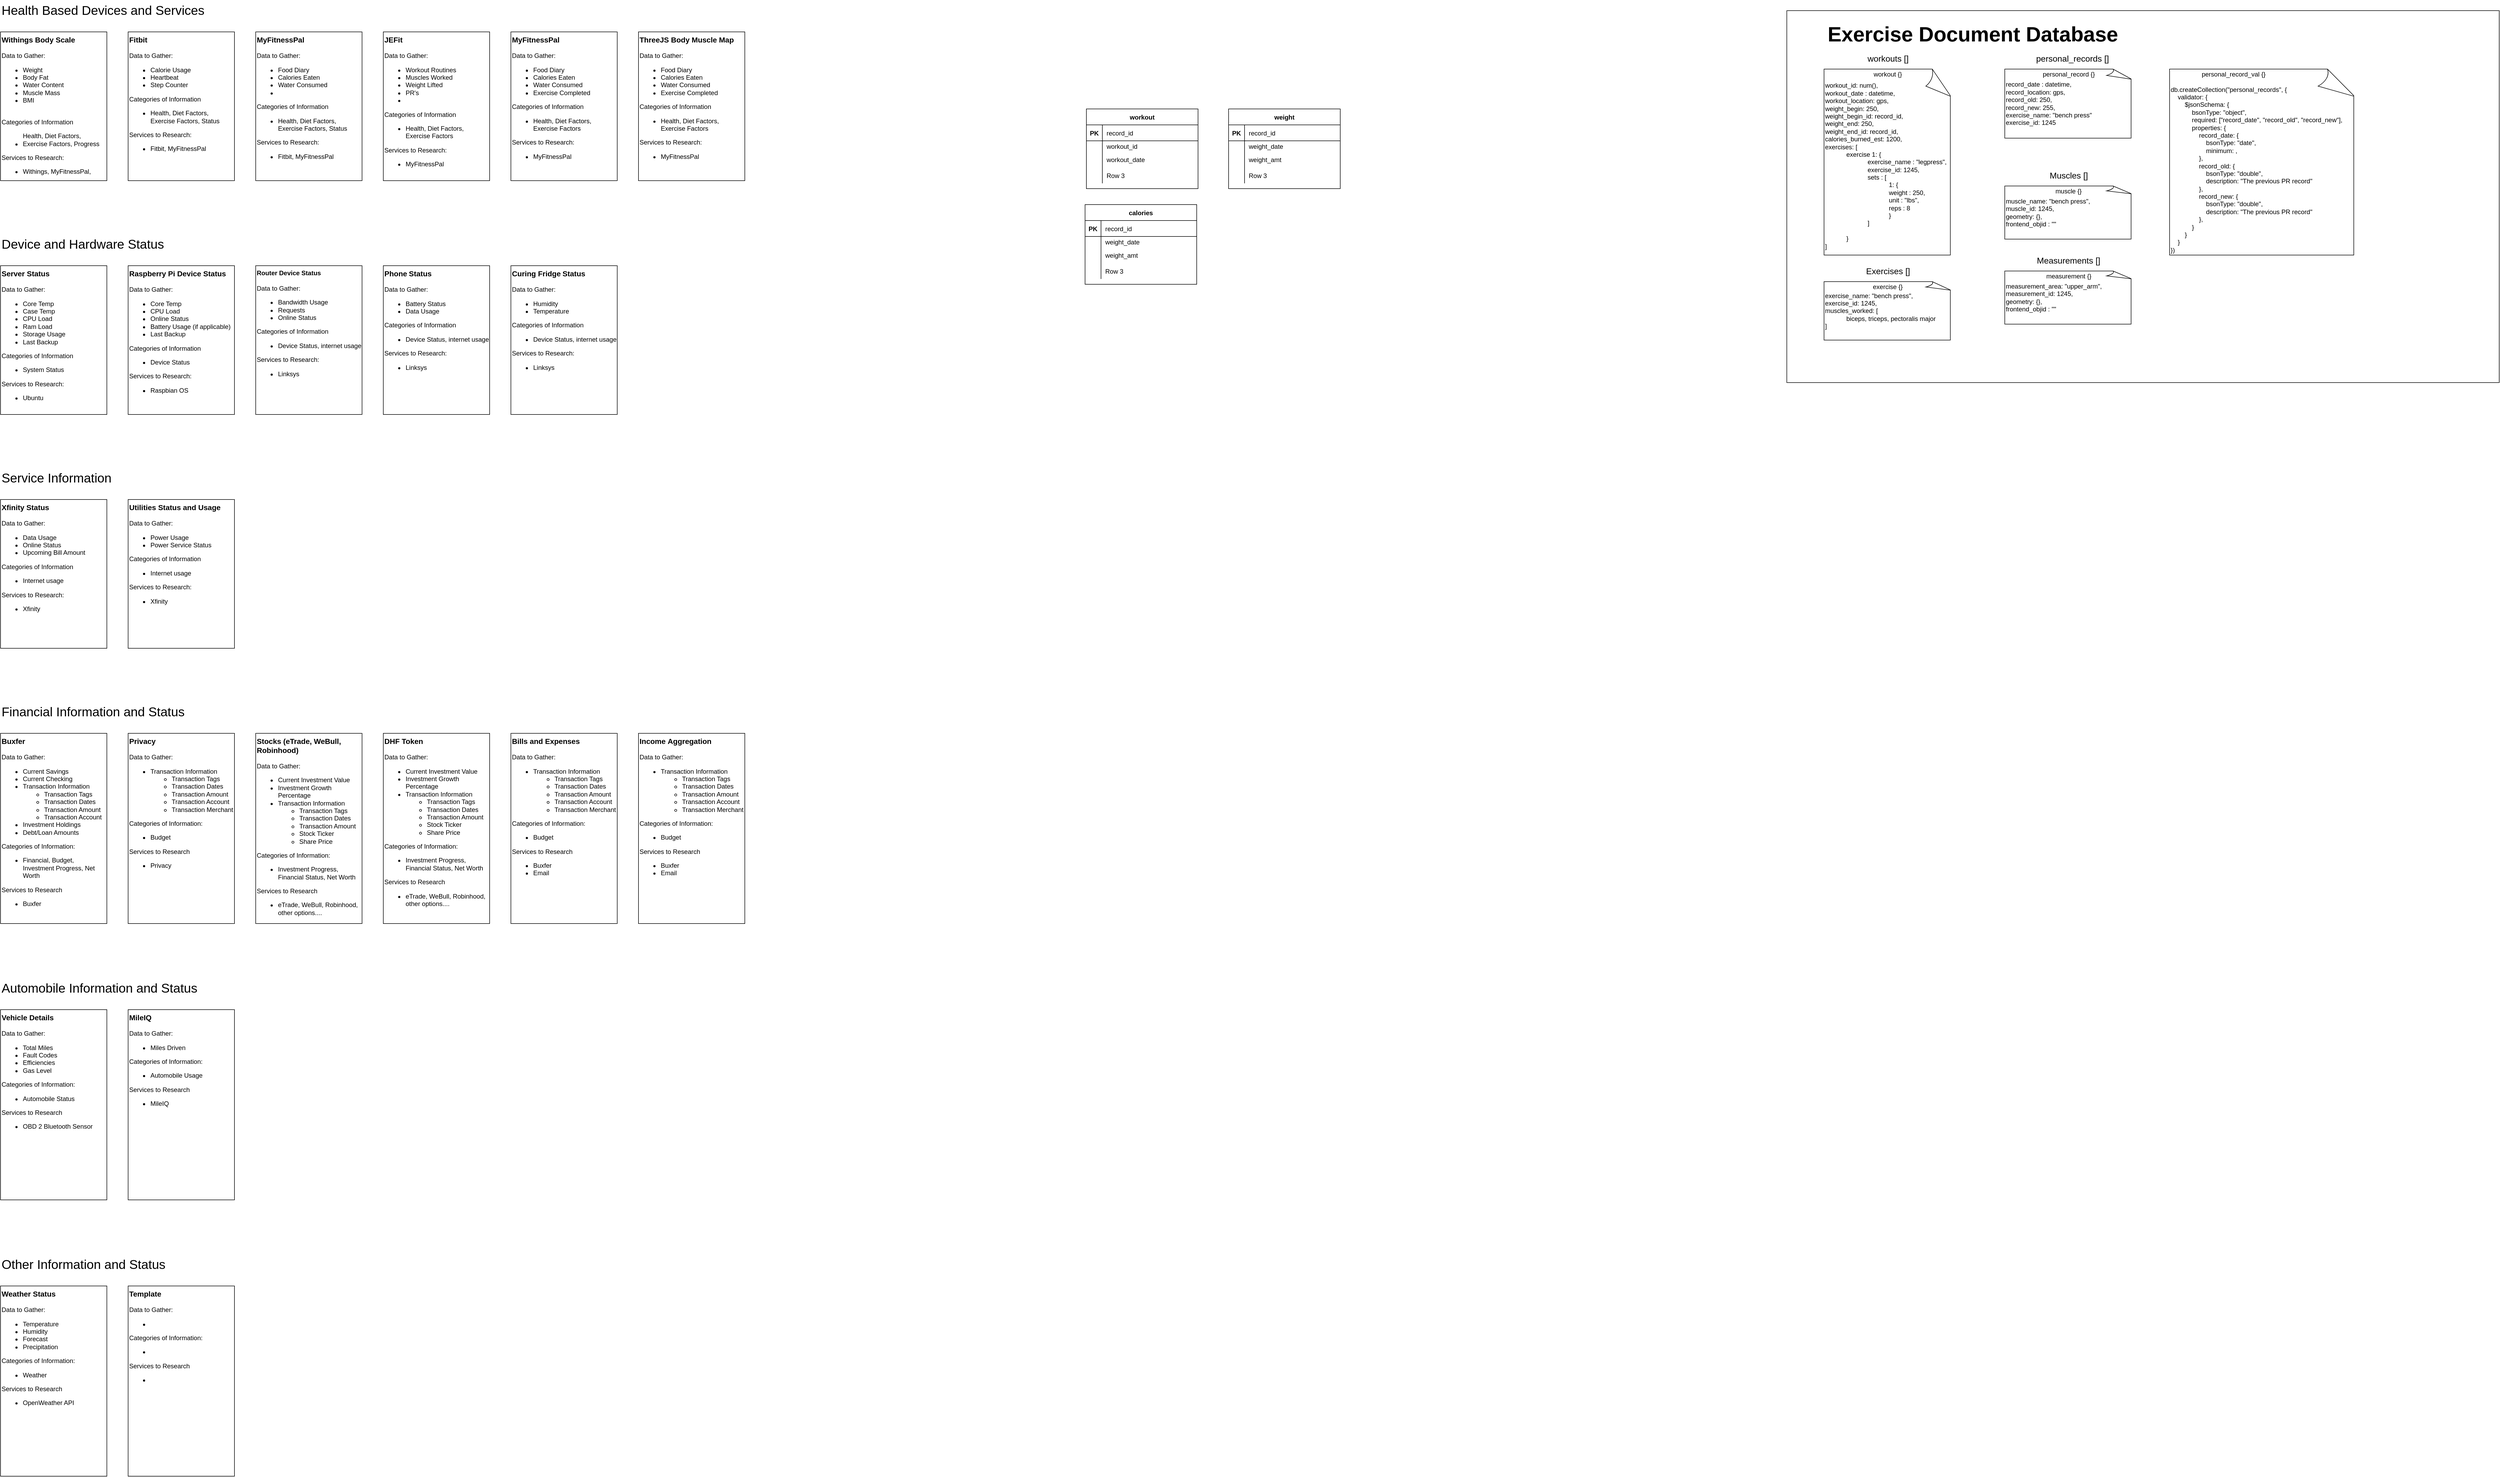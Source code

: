 <mxfile version="14.1.5" type="github">
  <diagram id="chUx75y0vAaIqrl9WMwS" name="Page-1">
    <mxGraphModel dx="5850" dy="3188" grid="1" gridSize="10" guides="1" tooltips="1" connect="1" arrows="1" fold="1" page="1" pageScale="1" pageWidth="850" pageHeight="1100" math="0" shadow="0">
      <root>
        <mxCell id="0" />
        <mxCell id="1" parent="0" />
        <mxCell id="q16Zf56dlGf5BPqRnLZV-31" value="" style="rounded=0;whiteSpace=wrap;html=1;" parent="1" vertex="1">
          <mxGeometry x="840" y="-1080" width="1340" height="700" as="geometry" />
        </mxCell>
        <mxCell id="pdMdaDZCg8390fbRViB--1" value="&lt;font&gt;&lt;b&gt;&lt;font style=&quot;font-size: 14px&quot;&gt;Withings Body Scale&lt;/font&gt;&lt;/b&gt;&lt;br&gt;&lt;br&gt;Data to Gather:&lt;br&gt;&lt;ul style=&quot;font-size: 12px&quot;&gt;&lt;li&gt;&lt;font style=&quot;font-size: 12px&quot;&gt;Weight&lt;/font&gt;&lt;/li&gt;&lt;li&gt;Body Fat&lt;/li&gt;&lt;li&gt;Water Content&lt;/li&gt;&lt;li&gt;Muscle Mass&lt;/li&gt;&lt;li&gt;BMI&lt;/li&gt;&lt;/ul&gt;&lt;div style=&quot;font-size: 12px&quot;&gt;&lt;br&gt;&lt;/div&gt;Categories&lt;span style=&quot;font-size: 12px&quot;&gt;&amp;nbsp;of Information&lt;/span&gt;&lt;br&gt;&lt;div style=&quot;font-size: 12px&quot;&gt;&lt;ul&gt;&lt;li&gt;&lt;font style=&quot;font-size: 12px&quot;&gt;&lt;div&gt;Health, Diet Factors, Exercise Factors, Progress&lt;/div&gt;&lt;/font&gt;&lt;/li&gt;&lt;/ul&gt;&lt;div&gt;Services to Research:&lt;/div&gt;&lt;/div&gt;&lt;div style=&quot;font-size: 12px&quot;&gt;&lt;ul&gt;&lt;li&gt;&lt;font style=&quot;font-size: 12px&quot;&gt;&lt;div&gt;Withings, MyFitnessPal,&amp;nbsp;&lt;/div&gt;&lt;/font&gt;&lt;/li&gt;&lt;/ul&gt;&lt;/div&gt;&lt;/font&gt;" style="rounded=0;whiteSpace=wrap;html=1;align=left;verticalAlign=top;" parent="1" vertex="1">
          <mxGeometry x="-2520" y="-1040" width="200" height="280" as="geometry" />
        </mxCell>
        <mxCell id="pdMdaDZCg8390fbRViB--2" value="&lt;b&gt;&lt;font style=&quot;font-size: 14px&quot;&gt;Buxfer&lt;/font&gt;&lt;br&gt;&lt;/b&gt;&lt;br&gt;Data to Gather:&lt;br&gt;&lt;ul&gt;&lt;li&gt;Current Savings&lt;/li&gt;&lt;li&gt;Current Checking&lt;/li&gt;&lt;li&gt;Transaction Information&lt;/li&gt;&lt;ul&gt;&lt;li&gt;Transaction Tags&lt;/li&gt;&lt;li&gt;Transaction Dates&lt;/li&gt;&lt;li&gt;Transaction Amount&lt;/li&gt;&lt;li&gt;Transaction Account&lt;/li&gt;&lt;/ul&gt;&lt;li&gt;Investment Holdings&lt;/li&gt;&lt;li&gt;Debt/Loan Amounts&lt;/li&gt;&lt;/ul&gt;&lt;div&gt;Categories of Information:&lt;/div&gt;&lt;div&gt;&lt;ul&gt;&lt;li&gt;Financial, Budget, Investment Progress, Net Worth&lt;/li&gt;&lt;/ul&gt;&lt;div&gt;Services to Research&lt;/div&gt;&lt;/div&gt;&lt;div&gt;&lt;ul&gt;&lt;li&gt;Buxfer&lt;/li&gt;&lt;/ul&gt;&lt;/div&gt;" style="rounded=0;whiteSpace=wrap;html=1;align=left;verticalAlign=top;" parent="1" vertex="1">
          <mxGeometry x="-2520" y="280" width="200" height="358" as="geometry" />
        </mxCell>
        <mxCell id="pdMdaDZCg8390fbRViB--3" value="&lt;b&gt;&lt;font style=&quot;font-size: 14px&quot;&gt;Fitbit&lt;/font&gt;&lt;/b&gt;&lt;br&gt;&lt;br&gt;Data to Gather:&lt;br&gt;&lt;ul&gt;&lt;li&gt;Calorie Usage&lt;/li&gt;&lt;li&gt;Heartbeat&lt;/li&gt;&lt;li&gt;Step Counter&lt;/li&gt;&lt;/ul&gt;&lt;div&gt;Categories of Information&lt;/div&gt;&lt;div&gt;&lt;ul&gt;&lt;li&gt;Health, Diet Factors, Exercise Factors, Status&lt;/li&gt;&lt;/ul&gt;&lt;div&gt;Services to Research:&lt;/div&gt;&lt;/div&gt;&lt;div&gt;&lt;ul&gt;&lt;li&gt;Fitbit, MyFitnessPal&lt;/li&gt;&lt;/ul&gt;&lt;/div&gt;" style="rounded=0;whiteSpace=wrap;html=1;align=left;verticalAlign=top;" parent="1" vertex="1">
          <mxGeometry x="-2280" y="-1040" width="200" height="280" as="geometry" />
        </mxCell>
        <mxCell id="q16Zf56dlGf5BPqRnLZV-1" value="&lt;b&gt;&lt;font style=&quot;font-size: 14px&quot;&gt;Privacy&lt;/font&gt;&lt;br&gt;&lt;/b&gt;&lt;br&gt;Data to Gather:&lt;br&gt;&lt;ul&gt;&lt;li&gt;Transaction Information&lt;/li&gt;&lt;ul&gt;&lt;li&gt;Transaction Tags&lt;/li&gt;&lt;li&gt;Transaction Dates&lt;/li&gt;&lt;li&gt;Transaction Amount&lt;/li&gt;&lt;li&gt;Transaction Account&lt;/li&gt;&lt;li&gt;Transaction Merchant&lt;/li&gt;&lt;/ul&gt;&lt;/ul&gt;&lt;div&gt;Categories of Information:&lt;/div&gt;&lt;div&gt;&lt;ul&gt;&lt;li&gt;Budget&lt;/li&gt;&lt;/ul&gt;&lt;div&gt;Services to Research&lt;/div&gt;&lt;/div&gt;&lt;div&gt;&lt;ul&gt;&lt;li&gt;Privacy&lt;/li&gt;&lt;/ul&gt;&lt;/div&gt;" style="rounded=0;whiteSpace=wrap;html=1;align=left;verticalAlign=top;" parent="1" vertex="1">
          <mxGeometry x="-2280" y="280" width="200" height="358" as="geometry" />
        </mxCell>
        <mxCell id="q16Zf56dlGf5BPqRnLZV-2" value="&lt;b&gt;&lt;font style=&quot;font-size: 14px&quot;&gt;Stocks (eTrade, WeBull, Robinhood)&lt;/font&gt;&lt;br&gt;&lt;/b&gt;&lt;br&gt;Data to Gather:&lt;br&gt;&lt;ul&gt;&lt;li&gt;Current Investment Value&lt;/li&gt;&lt;li&gt;Investment Growth Percentage&lt;/li&gt;&lt;li&gt;Transaction Information&lt;/li&gt;&lt;ul&gt;&lt;li&gt;Transaction Tags&lt;/li&gt;&lt;li&gt;Transaction Dates&lt;/li&gt;&lt;li&gt;Transaction Amount&lt;/li&gt;&lt;li&gt;Stock Ticker&lt;/li&gt;&lt;li&gt;Share Price&lt;/li&gt;&lt;/ul&gt;&lt;/ul&gt;&lt;div&gt;Categories of Information:&lt;/div&gt;&lt;div&gt;&lt;ul&gt;&lt;li&gt;Investment Progress, Financial Status, Net Worth&lt;/li&gt;&lt;/ul&gt;&lt;div&gt;Services to Research&lt;/div&gt;&lt;/div&gt;&lt;div&gt;&lt;ul&gt;&lt;li&gt;eTrade, WeBull, Robinhood, other options....&lt;/li&gt;&lt;/ul&gt;&lt;/div&gt;" style="rounded=0;whiteSpace=wrap;html=1;align=left;verticalAlign=top;" parent="1" vertex="1">
          <mxGeometry x="-2040" y="280" width="200" height="358" as="geometry" />
        </mxCell>
        <mxCell id="q16Zf56dlGf5BPqRnLZV-14" value="workout" style="shape=table;startSize=30;container=1;collapsible=1;childLayout=tableLayout;fixedRows=1;rowLines=0;fontStyle=1;align=center;resizeLast=1;" parent="1" vertex="1">
          <mxGeometry x="-477.5" y="-895" width="210" height="150" as="geometry" />
        </mxCell>
        <mxCell id="q16Zf56dlGf5BPqRnLZV-15" value="" style="shape=partialRectangle;collapsible=0;dropTarget=0;pointerEvents=0;fillColor=none;top=0;left=0;bottom=1;right=0;points=[[0,0.5],[1,0.5]];portConstraint=eastwest;" parent="q16Zf56dlGf5BPqRnLZV-14" vertex="1">
          <mxGeometry y="30" width="210" height="30" as="geometry" />
        </mxCell>
        <mxCell id="q16Zf56dlGf5BPqRnLZV-16" value="PK" style="shape=partialRectangle;connectable=0;fillColor=none;top=0;left=0;bottom=0;right=0;fontStyle=1;overflow=hidden;" parent="q16Zf56dlGf5BPqRnLZV-15" vertex="1">
          <mxGeometry width="30" height="30" as="geometry" />
        </mxCell>
        <mxCell id="q16Zf56dlGf5BPqRnLZV-17" value="record_id" style="shape=partialRectangle;connectable=0;fillColor=none;top=0;left=0;bottom=0;right=0;align=left;spacingLeft=6;fontStyle=0;overflow=hidden;" parent="q16Zf56dlGf5BPqRnLZV-15" vertex="1">
          <mxGeometry x="30" width="180" height="30" as="geometry" />
        </mxCell>
        <mxCell id="q16Zf56dlGf5BPqRnLZV-18" value="" style="shape=partialRectangle;collapsible=0;dropTarget=0;pointerEvents=0;fillColor=none;top=0;left=0;bottom=0;right=0;points=[[0,0.5],[1,0.5]];portConstraint=eastwest;" parent="q16Zf56dlGf5BPqRnLZV-14" vertex="1">
          <mxGeometry y="60" width="210" height="20" as="geometry" />
        </mxCell>
        <mxCell id="q16Zf56dlGf5BPqRnLZV-19" value="" style="shape=partialRectangle;connectable=0;fillColor=none;top=0;left=0;bottom=0;right=0;editable=1;overflow=hidden;" parent="q16Zf56dlGf5BPqRnLZV-18" vertex="1">
          <mxGeometry width="30" height="20" as="geometry" />
        </mxCell>
        <mxCell id="q16Zf56dlGf5BPqRnLZV-20" value="workout_id" style="shape=partialRectangle;connectable=0;fillColor=none;top=0;left=0;bottom=0;right=0;align=left;spacingLeft=6;overflow=hidden;" parent="q16Zf56dlGf5BPqRnLZV-18" vertex="1">
          <mxGeometry x="30" width="180" height="20" as="geometry" />
        </mxCell>
        <mxCell id="q16Zf56dlGf5BPqRnLZV-21" value="" style="shape=partialRectangle;collapsible=0;dropTarget=0;pointerEvents=0;fillColor=none;top=0;left=0;bottom=0;right=0;points=[[0,0.5],[1,0.5]];portConstraint=eastwest;" parent="q16Zf56dlGf5BPqRnLZV-14" vertex="1">
          <mxGeometry y="80" width="210" height="30" as="geometry" />
        </mxCell>
        <mxCell id="q16Zf56dlGf5BPqRnLZV-22" value="" style="shape=partialRectangle;connectable=0;fillColor=none;top=0;left=0;bottom=0;right=0;editable=1;overflow=hidden;" parent="q16Zf56dlGf5BPqRnLZV-21" vertex="1">
          <mxGeometry width="30" height="30" as="geometry" />
        </mxCell>
        <mxCell id="q16Zf56dlGf5BPqRnLZV-23" value="workout_date" style="shape=partialRectangle;connectable=0;fillColor=none;top=0;left=0;bottom=0;right=0;align=left;spacingLeft=6;overflow=hidden;" parent="q16Zf56dlGf5BPqRnLZV-21" vertex="1">
          <mxGeometry x="30" width="180" height="30" as="geometry" />
        </mxCell>
        <mxCell id="q16Zf56dlGf5BPqRnLZV-24" value="" style="shape=partialRectangle;collapsible=0;dropTarget=0;pointerEvents=0;fillColor=none;top=0;left=0;bottom=0;right=0;points=[[0,0.5],[1,0.5]];portConstraint=eastwest;" parent="q16Zf56dlGf5BPqRnLZV-14" vertex="1">
          <mxGeometry y="110" width="210" height="30" as="geometry" />
        </mxCell>
        <mxCell id="q16Zf56dlGf5BPqRnLZV-25" value="" style="shape=partialRectangle;connectable=0;fillColor=none;top=0;left=0;bottom=0;right=0;editable=1;overflow=hidden;" parent="q16Zf56dlGf5BPqRnLZV-24" vertex="1">
          <mxGeometry width="30" height="30" as="geometry" />
        </mxCell>
        <mxCell id="q16Zf56dlGf5BPqRnLZV-26" value="Row 3" style="shape=partialRectangle;connectable=0;fillColor=none;top=0;left=0;bottom=0;right=0;align=left;spacingLeft=6;overflow=hidden;" parent="q16Zf56dlGf5BPqRnLZV-24" vertex="1">
          <mxGeometry x="30" width="180" height="30" as="geometry" />
        </mxCell>
        <mxCell id="SeCbNaXoQ8edI2SBsPrC-1" value="weight" style="shape=table;startSize=30;container=1;collapsible=1;childLayout=tableLayout;fixedRows=1;rowLines=0;fontStyle=1;align=center;resizeLast=1;" parent="1" vertex="1">
          <mxGeometry x="-210" y="-895" width="210" height="150" as="geometry" />
        </mxCell>
        <mxCell id="SeCbNaXoQ8edI2SBsPrC-2" value="" style="shape=partialRectangle;collapsible=0;dropTarget=0;pointerEvents=0;fillColor=none;top=0;left=0;bottom=1;right=0;points=[[0,0.5],[1,0.5]];portConstraint=eastwest;" parent="SeCbNaXoQ8edI2SBsPrC-1" vertex="1">
          <mxGeometry y="30" width="210" height="30" as="geometry" />
        </mxCell>
        <mxCell id="SeCbNaXoQ8edI2SBsPrC-3" value="PK" style="shape=partialRectangle;connectable=0;fillColor=none;top=0;left=0;bottom=0;right=0;fontStyle=1;overflow=hidden;" parent="SeCbNaXoQ8edI2SBsPrC-2" vertex="1">
          <mxGeometry width="30" height="30" as="geometry" />
        </mxCell>
        <mxCell id="SeCbNaXoQ8edI2SBsPrC-4" value="record_id" style="shape=partialRectangle;connectable=0;fillColor=none;top=0;left=0;bottom=0;right=0;align=left;spacingLeft=6;fontStyle=0;overflow=hidden;" parent="SeCbNaXoQ8edI2SBsPrC-2" vertex="1">
          <mxGeometry x="30" width="180" height="30" as="geometry" />
        </mxCell>
        <mxCell id="SeCbNaXoQ8edI2SBsPrC-5" value="" style="shape=partialRectangle;collapsible=0;dropTarget=0;pointerEvents=0;fillColor=none;top=0;left=0;bottom=0;right=0;points=[[0,0.5],[1,0.5]];portConstraint=eastwest;" parent="SeCbNaXoQ8edI2SBsPrC-1" vertex="1">
          <mxGeometry y="60" width="210" height="20" as="geometry" />
        </mxCell>
        <mxCell id="SeCbNaXoQ8edI2SBsPrC-6" value="" style="shape=partialRectangle;connectable=0;fillColor=none;top=0;left=0;bottom=0;right=0;editable=1;overflow=hidden;" parent="SeCbNaXoQ8edI2SBsPrC-5" vertex="1">
          <mxGeometry width="30" height="20" as="geometry" />
        </mxCell>
        <mxCell id="SeCbNaXoQ8edI2SBsPrC-7" value="weight_date" style="shape=partialRectangle;connectable=0;fillColor=none;top=0;left=0;bottom=0;right=0;align=left;spacingLeft=6;overflow=hidden;" parent="SeCbNaXoQ8edI2SBsPrC-5" vertex="1">
          <mxGeometry x="30" width="180" height="20" as="geometry" />
        </mxCell>
        <mxCell id="SeCbNaXoQ8edI2SBsPrC-8" value="" style="shape=partialRectangle;collapsible=0;dropTarget=0;pointerEvents=0;fillColor=none;top=0;left=0;bottom=0;right=0;points=[[0,0.5],[1,0.5]];portConstraint=eastwest;" parent="SeCbNaXoQ8edI2SBsPrC-1" vertex="1">
          <mxGeometry y="80" width="210" height="30" as="geometry" />
        </mxCell>
        <mxCell id="SeCbNaXoQ8edI2SBsPrC-9" value="" style="shape=partialRectangle;connectable=0;fillColor=none;top=0;left=0;bottom=0;right=0;editable=1;overflow=hidden;" parent="SeCbNaXoQ8edI2SBsPrC-8" vertex="1">
          <mxGeometry width="30" height="30" as="geometry" />
        </mxCell>
        <mxCell id="SeCbNaXoQ8edI2SBsPrC-10" value="weight_amt" style="shape=partialRectangle;connectable=0;fillColor=none;top=0;left=0;bottom=0;right=0;align=left;spacingLeft=6;overflow=hidden;" parent="SeCbNaXoQ8edI2SBsPrC-8" vertex="1">
          <mxGeometry x="30" width="180" height="30" as="geometry" />
        </mxCell>
        <mxCell id="SeCbNaXoQ8edI2SBsPrC-11" value="" style="shape=partialRectangle;collapsible=0;dropTarget=0;pointerEvents=0;fillColor=none;top=0;left=0;bottom=0;right=0;points=[[0,0.5],[1,0.5]];portConstraint=eastwest;" parent="SeCbNaXoQ8edI2SBsPrC-1" vertex="1">
          <mxGeometry y="110" width="210" height="30" as="geometry" />
        </mxCell>
        <mxCell id="SeCbNaXoQ8edI2SBsPrC-12" value="" style="shape=partialRectangle;connectable=0;fillColor=none;top=0;left=0;bottom=0;right=0;editable=1;overflow=hidden;" parent="SeCbNaXoQ8edI2SBsPrC-11" vertex="1">
          <mxGeometry width="30" height="30" as="geometry" />
        </mxCell>
        <mxCell id="SeCbNaXoQ8edI2SBsPrC-13" value="Row 3" style="shape=partialRectangle;connectable=0;fillColor=none;top=0;left=0;bottom=0;right=0;align=left;spacingLeft=6;overflow=hidden;" parent="SeCbNaXoQ8edI2SBsPrC-11" vertex="1">
          <mxGeometry x="30" width="180" height="30" as="geometry" />
        </mxCell>
        <mxCell id="q16Zf56dlGf5BPqRnLZV-3" value="&lt;b&gt;&lt;font style=&quot;font-size: 14px&quot;&gt;MileIQ&lt;/font&gt;&lt;br&gt;&lt;/b&gt;&lt;br&gt;Data to Gather:&lt;br&gt;&lt;ul&gt;&lt;li&gt;Miles Driven&lt;/li&gt;&lt;/ul&gt;&lt;div&gt;Categories of Information:&lt;/div&gt;&lt;div&gt;&lt;ul&gt;&lt;li&gt;Automobile Usage&lt;/li&gt;&lt;/ul&gt;&lt;div&gt;Services to Research&lt;/div&gt;&lt;/div&gt;&lt;div&gt;&lt;ul&gt;&lt;li&gt;MileIQ&lt;/li&gt;&lt;/ul&gt;&lt;/div&gt;" style="rounded=0;whiteSpace=wrap;html=1;align=left;verticalAlign=top;" parent="1" vertex="1">
          <mxGeometry x="-2280" y="800" width="200" height="358" as="geometry" />
        </mxCell>
        <mxCell id="SeCbNaXoQ8edI2SBsPrC-14" value="calories" style="shape=table;startSize=30;container=1;collapsible=1;childLayout=tableLayout;fixedRows=1;rowLines=0;fontStyle=1;align=center;resizeLast=1;" parent="1" vertex="1">
          <mxGeometry x="-480" y="-715" width="210" height="150" as="geometry" />
        </mxCell>
        <mxCell id="SeCbNaXoQ8edI2SBsPrC-15" value="" style="shape=partialRectangle;collapsible=0;dropTarget=0;pointerEvents=0;fillColor=none;top=0;left=0;bottom=1;right=0;points=[[0,0.5],[1,0.5]];portConstraint=eastwest;" parent="SeCbNaXoQ8edI2SBsPrC-14" vertex="1">
          <mxGeometry y="30" width="210" height="30" as="geometry" />
        </mxCell>
        <mxCell id="SeCbNaXoQ8edI2SBsPrC-16" value="PK" style="shape=partialRectangle;connectable=0;fillColor=none;top=0;left=0;bottom=0;right=0;fontStyle=1;overflow=hidden;" parent="SeCbNaXoQ8edI2SBsPrC-15" vertex="1">
          <mxGeometry width="30" height="30" as="geometry" />
        </mxCell>
        <mxCell id="SeCbNaXoQ8edI2SBsPrC-17" value="record_id" style="shape=partialRectangle;connectable=0;fillColor=none;top=0;left=0;bottom=0;right=0;align=left;spacingLeft=6;fontStyle=0;overflow=hidden;" parent="SeCbNaXoQ8edI2SBsPrC-15" vertex="1">
          <mxGeometry x="30" width="180" height="30" as="geometry" />
        </mxCell>
        <mxCell id="SeCbNaXoQ8edI2SBsPrC-18" value="" style="shape=partialRectangle;collapsible=0;dropTarget=0;pointerEvents=0;fillColor=none;top=0;left=0;bottom=0;right=0;points=[[0,0.5],[1,0.5]];portConstraint=eastwest;" parent="SeCbNaXoQ8edI2SBsPrC-14" vertex="1">
          <mxGeometry y="60" width="210" height="20" as="geometry" />
        </mxCell>
        <mxCell id="SeCbNaXoQ8edI2SBsPrC-19" value="" style="shape=partialRectangle;connectable=0;fillColor=none;top=0;left=0;bottom=0;right=0;editable=1;overflow=hidden;" parent="SeCbNaXoQ8edI2SBsPrC-18" vertex="1">
          <mxGeometry width="30" height="20" as="geometry" />
        </mxCell>
        <mxCell id="SeCbNaXoQ8edI2SBsPrC-20" value="weight_date" style="shape=partialRectangle;connectable=0;fillColor=none;top=0;left=0;bottom=0;right=0;align=left;spacingLeft=6;overflow=hidden;" parent="SeCbNaXoQ8edI2SBsPrC-18" vertex="1">
          <mxGeometry x="30" width="180" height="20" as="geometry" />
        </mxCell>
        <mxCell id="SeCbNaXoQ8edI2SBsPrC-21" value="" style="shape=partialRectangle;collapsible=0;dropTarget=0;pointerEvents=0;fillColor=none;top=0;left=0;bottom=0;right=0;points=[[0,0.5],[1,0.5]];portConstraint=eastwest;" parent="SeCbNaXoQ8edI2SBsPrC-14" vertex="1">
          <mxGeometry y="80" width="210" height="30" as="geometry" />
        </mxCell>
        <mxCell id="SeCbNaXoQ8edI2SBsPrC-22" value="" style="shape=partialRectangle;connectable=0;fillColor=none;top=0;left=0;bottom=0;right=0;editable=1;overflow=hidden;" parent="SeCbNaXoQ8edI2SBsPrC-21" vertex="1">
          <mxGeometry width="30" height="30" as="geometry" />
        </mxCell>
        <mxCell id="SeCbNaXoQ8edI2SBsPrC-23" value="weight_amt" style="shape=partialRectangle;connectable=0;fillColor=none;top=0;left=0;bottom=0;right=0;align=left;spacingLeft=6;overflow=hidden;" parent="SeCbNaXoQ8edI2SBsPrC-21" vertex="1">
          <mxGeometry x="30" width="180" height="30" as="geometry" />
        </mxCell>
        <mxCell id="SeCbNaXoQ8edI2SBsPrC-24" value="" style="shape=partialRectangle;collapsible=0;dropTarget=0;pointerEvents=0;fillColor=none;top=0;left=0;bottom=0;right=0;points=[[0,0.5],[1,0.5]];portConstraint=eastwest;" parent="SeCbNaXoQ8edI2SBsPrC-14" vertex="1">
          <mxGeometry y="110" width="210" height="30" as="geometry" />
        </mxCell>
        <mxCell id="SeCbNaXoQ8edI2SBsPrC-25" value="" style="shape=partialRectangle;connectable=0;fillColor=none;top=0;left=0;bottom=0;right=0;editable=1;overflow=hidden;" parent="SeCbNaXoQ8edI2SBsPrC-24" vertex="1">
          <mxGeometry width="30" height="30" as="geometry" />
        </mxCell>
        <mxCell id="SeCbNaXoQ8edI2SBsPrC-26" value="Row 3" style="shape=partialRectangle;connectable=0;fillColor=none;top=0;left=0;bottom=0;right=0;align=left;spacingLeft=6;overflow=hidden;" parent="SeCbNaXoQ8edI2SBsPrC-24" vertex="1">
          <mxGeometry x="30" width="180" height="30" as="geometry" />
        </mxCell>
        <mxCell id="q16Zf56dlGf5BPqRnLZV-4" value="&lt;b&gt;&lt;font style=&quot;font-size: 14px&quot;&gt;Vehicle Details&lt;/font&gt;&lt;br&gt;&lt;/b&gt;&lt;br&gt;Data to Gather:&lt;br&gt;&lt;ul&gt;&lt;li&gt;Total Miles&lt;/li&gt;&lt;li&gt;Fault Codes&lt;/li&gt;&lt;li&gt;Efficiencies&lt;/li&gt;&lt;li&gt;Gas Level&lt;/li&gt;&lt;/ul&gt;&lt;div&gt;Categories of Information:&lt;/div&gt;&lt;div&gt;&lt;ul&gt;&lt;li&gt;Automobile Status&lt;/li&gt;&lt;/ul&gt;&lt;div&gt;Services to Research&lt;/div&gt;&lt;/div&gt;&lt;div&gt;&lt;ul&gt;&lt;li&gt;OBD 2 Bluetooth Sensor&lt;/li&gt;&lt;/ul&gt;&lt;/div&gt;" style="rounded=0;whiteSpace=wrap;html=1;align=left;verticalAlign=top;" parent="1" vertex="1">
          <mxGeometry x="-2520" y="800" width="200" height="358" as="geometry" />
        </mxCell>
        <mxCell id="q16Zf56dlGf5BPqRnLZV-5" value="&lt;font&gt;&lt;b&gt;&lt;font style=&quot;font-size: 14px&quot;&gt;Server Status&lt;/font&gt;&lt;/b&gt;&lt;br&gt;&lt;br&gt;Data to Gather:&lt;br&gt;&lt;ul style=&quot;font-size: 12px&quot;&gt;&lt;li&gt;Core Temp&lt;/li&gt;&lt;li&gt;Case Temp&lt;/li&gt;&lt;li&gt;CPU Load&lt;/li&gt;&lt;li&gt;Ram Load&lt;/li&gt;&lt;li&gt;Storage Usage&lt;/li&gt;&lt;li&gt;Last Backup&lt;/li&gt;&lt;/ul&gt;Categories&lt;span style=&quot;font-size: 12px&quot;&gt;&amp;nbsp;of Information&lt;/span&gt;&lt;br&gt;&lt;div style=&quot;font-size: 12px&quot;&gt;&lt;ul&gt;&lt;li&gt;&lt;font style=&quot;font-size: 12px&quot;&gt;&lt;div&gt;System Status&lt;/div&gt;&lt;/font&gt;&lt;/li&gt;&lt;/ul&gt;&lt;div&gt;Services to Research:&lt;/div&gt;&lt;/div&gt;&lt;div style=&quot;font-size: 12px&quot;&gt;&lt;ul&gt;&lt;li&gt;&lt;font style=&quot;font-size: 12px&quot;&gt;Ubuntu&lt;/font&gt;&lt;/li&gt;&lt;/ul&gt;&lt;/div&gt;&lt;/font&gt;" style="rounded=0;whiteSpace=wrap;html=1;align=left;verticalAlign=top;" parent="1" vertex="1">
          <mxGeometry x="-2520" y="-600" width="200" height="280" as="geometry" />
        </mxCell>
        <mxCell id="q16Zf56dlGf5BPqRnLZV-6" value="&lt;font&gt;&lt;b&gt;&lt;font style=&quot;font-size: 14px&quot;&gt;Raspberry Pi Device Status&lt;/font&gt;&lt;/b&gt;&lt;br&gt;&lt;br&gt;Data to Gather:&lt;br&gt;&lt;ul style=&quot;font-size: 12px&quot;&gt;&lt;li&gt;Core Temp&lt;/li&gt;&lt;li&gt;CPU Load&lt;/li&gt;&lt;li&gt;Online Status&lt;/li&gt;&lt;li&gt;Battery Usage (if applicable)&lt;/li&gt;&lt;li&gt;Last Backup&lt;/li&gt;&lt;/ul&gt;Categories&lt;span style=&quot;font-size: 12px&quot;&gt;&amp;nbsp;of Information&lt;/span&gt;&lt;br&gt;&lt;div style=&quot;font-size: 12px&quot;&gt;&lt;ul&gt;&lt;li&gt;&lt;font style=&quot;font-size: 12px&quot;&gt;Device Status&lt;/font&gt;&lt;/li&gt;&lt;/ul&gt;&lt;div&gt;Services to Research:&lt;/div&gt;&lt;/div&gt;&lt;div style=&quot;font-size: 12px&quot;&gt;&lt;ul&gt;&lt;li&gt;&lt;font style=&quot;font-size: 12px&quot;&gt;Raspbian OS&lt;/font&gt;&lt;/li&gt;&lt;/ul&gt;&lt;/div&gt;&lt;/font&gt;" style="rounded=0;whiteSpace=wrap;html=1;align=left;verticalAlign=top;" parent="1" vertex="1">
          <mxGeometry x="-2280" y="-600" width="200" height="280" as="geometry" />
        </mxCell>
        <mxCell id="q16Zf56dlGf5BPqRnLZV-7" value="&lt;font style=&quot;font-size: 12px&quot;&gt;&lt;b&gt;Router Device Status&lt;/b&gt;&lt;br&gt;&lt;br&gt;Data to Gather:&lt;br&gt;&lt;ul&gt;&lt;li&gt;Bandwidth Usage&lt;/li&gt;&lt;li&gt;Requests&lt;/li&gt;&lt;li&gt;Online Status&lt;/li&gt;&lt;/ul&gt;Categories&lt;span&gt;&amp;nbsp;of Information&lt;/span&gt;&lt;br&gt;&lt;div&gt;&lt;ul&gt;&lt;li&gt;&lt;font style=&quot;font-size: 12px&quot;&gt;Device Status, internet usage&lt;/font&gt;&lt;/li&gt;&lt;/ul&gt;&lt;div&gt;Services to Research:&lt;/div&gt;&lt;/div&gt;&lt;div&gt;&lt;ul&gt;&lt;li&gt;&lt;font style=&quot;font-size: 12px&quot;&gt;Linksys&lt;/font&gt;&lt;/li&gt;&lt;/ul&gt;&lt;/div&gt;&lt;/font&gt;" style="rounded=0;whiteSpace=wrap;html=1;align=left;verticalAlign=top;" parent="1" vertex="1">
          <mxGeometry x="-2040" y="-600" width="200" height="280" as="geometry" />
        </mxCell>
        <mxCell id="q16Zf56dlGf5BPqRnLZV-8" value="&lt;font&gt;&lt;b&gt;&lt;font style=&quot;font-size: 14px&quot;&gt;Xfinity Status&lt;/font&gt;&lt;/b&gt;&lt;br&gt;&lt;br&gt;Data to Gather:&lt;br&gt;&lt;ul style=&quot;font-size: 12px&quot;&gt;&lt;li&gt;Data Usage&lt;/li&gt;&lt;li&gt;Online Status&lt;/li&gt;&lt;li&gt;Upcoming Bill Amount&lt;/li&gt;&lt;/ul&gt;Categories&lt;span style=&quot;font-size: 12px&quot;&gt;&amp;nbsp;of Information&lt;/span&gt;&lt;br&gt;&lt;div style=&quot;font-size: 12px&quot;&gt;&lt;ul&gt;&lt;li&gt;&lt;font style=&quot;font-size: 12px&quot;&gt;Internet usage&lt;/font&gt;&lt;/li&gt;&lt;/ul&gt;&lt;div&gt;Services to Research:&lt;/div&gt;&lt;/div&gt;&lt;div style=&quot;font-size: 12px&quot;&gt;&lt;ul&gt;&lt;li&gt;&lt;font style=&quot;font-size: 12px&quot;&gt;Xfinity&lt;/font&gt;&lt;/li&gt;&lt;/ul&gt;&lt;/div&gt;&lt;/font&gt;" style="rounded=0;whiteSpace=wrap;html=1;align=left;verticalAlign=top;" parent="1" vertex="1">
          <mxGeometry x="-2520" y="-160" width="200" height="280" as="geometry" />
        </mxCell>
        <mxCell id="q16Zf56dlGf5BPqRnLZV-9" value="&lt;span style=&quot;font-size: 14px&quot;&gt;&lt;b&gt;MyFitnessPal&lt;br&gt;&lt;/b&gt;&lt;/span&gt;&lt;br&gt;Data to Gather:&lt;br&gt;&lt;ul&gt;&lt;li&gt;Food Diary&lt;/li&gt;&lt;li&gt;Calories Eaten&lt;/li&gt;&lt;li&gt;Water Consumed&lt;/li&gt;&lt;li&gt;&lt;br&gt;&lt;/li&gt;&lt;/ul&gt;&lt;div&gt;Categories of Information&lt;/div&gt;&lt;div&gt;&lt;ul&gt;&lt;li&gt;Health, Diet Factors, Exercise Factors, Status&lt;/li&gt;&lt;/ul&gt;&lt;div&gt;Services to Research:&lt;/div&gt;&lt;/div&gt;&lt;div&gt;&lt;ul&gt;&lt;li&gt;Fitbit, MyFitnessPal&lt;/li&gt;&lt;/ul&gt;&lt;/div&gt;" style="rounded=0;whiteSpace=wrap;html=1;align=left;verticalAlign=top;" parent="1" vertex="1">
          <mxGeometry x="-2040" y="-1040" width="200" height="280" as="geometry" />
        </mxCell>
        <mxCell id="q16Zf56dlGf5BPqRnLZV-10" value="&lt;span style=&quot;font-size: 14px&quot;&gt;&lt;b&gt;MyFitnessPal&lt;br&gt;&lt;/b&gt;&lt;/span&gt;&lt;br&gt;Data to Gather:&lt;br&gt;&lt;ul&gt;&lt;li&gt;Food Diary&lt;/li&gt;&lt;li&gt;Calories Eaten&lt;/li&gt;&lt;li&gt;Water Consumed&lt;/li&gt;&lt;li&gt;Exercise Completed&lt;/li&gt;&lt;/ul&gt;&lt;div&gt;Categories of Information&lt;/div&gt;&lt;div&gt;&lt;ul&gt;&lt;li&gt;Health, Diet Factors, Exercise Factors&lt;/li&gt;&lt;/ul&gt;&lt;div&gt;Services to Research:&lt;/div&gt;&lt;/div&gt;&lt;div&gt;&lt;ul&gt;&lt;li&gt;MyFitnessPal&lt;/li&gt;&lt;/ul&gt;&lt;/div&gt;" style="rounded=0;whiteSpace=wrap;html=1;align=left;verticalAlign=top;" parent="1" vertex="1">
          <mxGeometry x="-1560" y="-1040" width="200" height="280" as="geometry" />
        </mxCell>
        <mxCell id="q16Zf56dlGf5BPqRnLZV-11" value="&lt;span style=&quot;font-size: 14px&quot;&gt;&lt;b&gt;JEFit&lt;br&gt;&lt;/b&gt;&lt;/span&gt;&lt;br&gt;Data to Gather:&lt;br&gt;&lt;ul&gt;&lt;li&gt;Workout Routines&lt;/li&gt;&lt;li&gt;Muscles Worked&lt;/li&gt;&lt;li&gt;Weight Lifted&lt;/li&gt;&lt;li&gt;PR&#39;s&lt;/li&gt;&lt;li&gt;&lt;br&gt;&lt;/li&gt;&lt;/ul&gt;&lt;div&gt;Categories of Information&lt;/div&gt;&lt;div&gt;&lt;ul&gt;&lt;li&gt;Health, Diet Factors, Exercise Factors&lt;/li&gt;&lt;/ul&gt;&lt;div&gt;Services to Research:&lt;/div&gt;&lt;/div&gt;&lt;div&gt;&lt;ul&gt;&lt;li&gt;MyFitnessPal&lt;/li&gt;&lt;/ul&gt;&lt;/div&gt;" style="rounded=0;whiteSpace=wrap;html=1;align=left;verticalAlign=top;" parent="1" vertex="1">
          <mxGeometry x="-1800" y="-1040" width="200" height="280" as="geometry" />
        </mxCell>
        <mxCell id="q16Zf56dlGf5BPqRnLZV-27" value="&lt;br&gt;workout_id: num(),&lt;br&gt;workout_date : datetime,&lt;br&gt;workout_location: gps,&lt;br&gt;weight_begin: 250,&lt;br&gt;weight_begin_id: record_id,&lt;br&gt;weight_end: 250,&lt;br&gt;weight_end_id: record_id,&lt;br&gt;calories_burned_est: 1200,&lt;br&gt;exercises: [&lt;br&gt;&lt;blockquote style=&quot;margin: 0 0 0 40px ; border: none ; padding: 0px&quot;&gt;exercise 1: {&lt;/blockquote&gt;&lt;blockquote style=&quot;margin: 0 0 0 40px ; border: none ; padding: 0px&quot;&gt;&lt;blockquote style=&quot;margin: 0 0 0 40px ; border: none ; padding: 0px&quot;&gt;exercise_name : &quot;legpress&quot;,&lt;/blockquote&gt;&lt;blockquote style=&quot;margin: 0 0 0 40px ; border: none ; padding: 0px&quot;&gt;exercise_id: 1245,&lt;/blockquote&gt;&lt;blockquote style=&quot;margin: 0 0 0 40px ; border: none ; padding: 0px&quot;&gt;sets : [&lt;/blockquote&gt;&lt;/blockquote&gt;&lt;blockquote style=&quot;margin: 0 0 0 40px ; border: none ; padding: 0px&quot;&gt;&lt;blockquote style=&quot;margin: 0 0 0 40px ; border: none ; padding: 0px&quot;&gt;&lt;blockquote style=&quot;margin: 0 0 0 40px ; border: none ; padding: 0px&quot;&gt;1: {&lt;/blockquote&gt;&lt;blockquote style=&quot;margin: 0 0 0 40px ; border: none ; padding: 0px&quot;&gt;weight : 250,&lt;/blockquote&gt;&lt;blockquote style=&quot;margin: 0 0 0 40px ; border: none ; padding: 0px&quot;&gt;unit : &quot;lbs&quot;,&lt;/blockquote&gt;&lt;blockquote style=&quot;margin: 0 0 0 40px ; border: none ; padding: 0px&quot;&gt;reps : 8&lt;/blockquote&gt;&lt;blockquote style=&quot;margin: 0 0 0 40px ; border: none ; padding: 0px&quot;&gt;}&lt;/blockquote&gt;&lt;/blockquote&gt;&lt;/blockquote&gt;&lt;blockquote style=&quot;margin: 0 0 0 40px ; border: none ; padding: 0px&quot;&gt;&lt;blockquote style=&quot;margin: 0 0 0 40px ; border: none ; padding: 0px&quot;&gt;]&lt;/blockquote&gt;&lt;/blockquote&gt;&lt;blockquote style=&quot;margin: 0 0 0 40px ; border: none ; padding: 0px&quot;&gt;&lt;blockquote style=&quot;margin: 0 0 0 40px ; border: none ; padding: 0px&quot;&gt;&lt;br&gt;&lt;/blockquote&gt;&lt;/blockquote&gt;&lt;blockquote style=&quot;margin: 0 0 0 40px ; border: none ; padding: 0px&quot;&gt;}&lt;/blockquote&gt;&lt;blockquote style=&quot;margin: 0 0 0 40px ; border: none ; padding: 0px&quot;&gt;&lt;blockquote style=&quot;margin: 0 0 0 40px ; border: none ; padding: 0px&quot;&gt;&lt;/blockquote&gt;&lt;/blockquote&gt;&lt;blockquote style=&quot;margin: 0 0 0 40px ; border: none ; padding: 0px&quot;&gt;&lt;blockquote style=&quot;margin: 0 0 0 40px ; border: none ; padding: 0px&quot;&gt;&lt;/blockquote&gt;&lt;/blockquote&gt;]" style="whiteSpace=wrap;html=1;shape=mxgraph.basic.document;align=left;" parent="1" vertex="1">
          <mxGeometry x="910" y="-970" width="240" height="350" as="geometry" />
        </mxCell>
        <mxCell id="q16Zf56dlGf5BPqRnLZV-32" value="&lt;font style=&quot;font-size: 39px&quot;&gt;&lt;b&gt;Exercise Document Database&lt;/b&gt;&lt;/font&gt;" style="text;html=1;strokeColor=none;fillColor=none;align=center;verticalAlign=middle;whiteSpace=wrap;rounded=0;" parent="1" vertex="1">
          <mxGeometry x="880" y="-1060" width="620" height="50" as="geometry" />
        </mxCell>
        <mxCell id="q16Zf56dlGf5BPqRnLZV-33" value="record_date : datetime,&lt;br&gt;record_location: gps,&lt;br&gt;record_old: 250,&lt;br&gt;record_new: 255,&lt;br&gt;exercise_name: &quot;bench press&quot;&lt;br&gt;exercise_id: 1245&lt;br&gt;" style="whiteSpace=wrap;html=1;shape=mxgraph.basic.document;align=left;" parent="1" vertex="1">
          <mxGeometry x="1250" y="-970" width="240" height="130" as="geometry" />
        </mxCell>
        <mxCell id="q16Zf56dlGf5BPqRnLZV-34" value="workout {}" style="text;html=1;strokeColor=none;fillColor=none;align=center;verticalAlign=middle;whiteSpace=wrap;rounded=0;" parent="1" vertex="1">
          <mxGeometry x="995" y="-970" width="70" height="20" as="geometry" />
        </mxCell>
        <mxCell id="q16Zf56dlGf5BPqRnLZV-29" value="personal_record {}" style="text;html=1;strokeColor=none;fillColor=none;align=center;verticalAlign=middle;whiteSpace=wrap;rounded=0;" parent="1" vertex="1">
          <mxGeometry x="1317.5" y="-970" width="105" height="20" as="geometry" />
        </mxCell>
        <mxCell id="q16Zf56dlGf5BPqRnLZV-36" value="exercise_name: &quot;bench press&quot;,&lt;br&gt;exercise_id: 1245,&lt;br&gt;muscles_worked: [&lt;br&gt;&lt;blockquote style=&quot;margin: 0 0 0 40px ; border: none ; padding: 0px&quot;&gt;biceps, triceps, pectoralis major&lt;/blockquote&gt;]" style="whiteSpace=wrap;html=1;shape=mxgraph.basic.document;align=left;" parent="1" vertex="1">
          <mxGeometry x="910" y="-570" width="240" height="110" as="geometry" />
        </mxCell>
        <mxCell id="q16Zf56dlGf5BPqRnLZV-37" value="&lt;font style=&quot;font-size: 16px&quot;&gt;workouts []&lt;/font&gt;" style="text;html=1;strokeColor=none;fillColor=none;align=center;verticalAlign=middle;whiteSpace=wrap;rounded=0;" parent="1" vertex="1">
          <mxGeometry x="982.5" y="-1000" width="95" height="20" as="geometry" />
        </mxCell>
        <mxCell id="q16Zf56dlGf5BPqRnLZV-38" value="&lt;font style=&quot;font-size: 16px&quot;&gt;personal_records []&lt;/font&gt;" style="text;html=1;strokeColor=none;fillColor=none;align=center;verticalAlign=middle;whiteSpace=wrap;rounded=0;" parent="1" vertex="1">
          <mxGeometry x="1300" y="-1000" width="155" height="20" as="geometry" />
        </mxCell>
        <mxCell id="q16Zf56dlGf5BPqRnLZV-39" value="&lt;font style=&quot;font-size: 16px&quot;&gt;Exercises []&lt;/font&gt;" style="text;html=1;strokeColor=none;fillColor=none;align=center;verticalAlign=middle;whiteSpace=wrap;rounded=0;" parent="1" vertex="1">
          <mxGeometry x="982.5" y="-600" width="95" height="20" as="geometry" />
        </mxCell>
        <mxCell id="q16Zf56dlGf5BPqRnLZV-40" value="exercise {}" style="text;html=1;strokeColor=none;fillColor=none;align=center;verticalAlign=middle;whiteSpace=wrap;rounded=0;" parent="1" vertex="1">
          <mxGeometry x="995" y="-570" width="70" height="20" as="geometry" />
        </mxCell>
        <mxCell id="q16Zf56dlGf5BPqRnLZV-41" value="muscle_name: &quot;bench press&quot;,&lt;br&gt;muscle_id: 1245,&lt;br&gt;geometry: {},&lt;br&gt;frontend_objid : &quot;&quot;" style="whiteSpace=wrap;html=1;shape=mxgraph.basic.document;align=left;" parent="1" vertex="1">
          <mxGeometry x="1250" y="-750" width="240" height="100" as="geometry" />
        </mxCell>
        <mxCell id="q16Zf56dlGf5BPqRnLZV-42" value="&lt;font style=&quot;font-size: 16px&quot;&gt;Muscles []&lt;/font&gt;" style="text;html=1;strokeColor=none;fillColor=none;align=center;verticalAlign=middle;whiteSpace=wrap;rounded=0;" parent="1" vertex="1">
          <mxGeometry x="1322.5" y="-780" width="95" height="20" as="geometry" />
        </mxCell>
        <mxCell id="q16Zf56dlGf5BPqRnLZV-43" value="muscle {}" style="text;html=1;strokeColor=none;fillColor=none;align=center;verticalAlign=middle;whiteSpace=wrap;rounded=0;" parent="1" vertex="1">
          <mxGeometry x="1335" y="-750" width="70" height="20" as="geometry" />
        </mxCell>
        <mxCell id="q16Zf56dlGf5BPqRnLZV-44" value="measurement_area: &quot;upper_arm&quot;,&lt;br&gt;measurement_id: 1245,&lt;br&gt;geometry: {},&lt;br&gt;frontend_objid : &quot;&quot;" style="whiteSpace=wrap;html=1;shape=mxgraph.basic.document;align=left;" parent="1" vertex="1">
          <mxGeometry x="1250" y="-590" width="240" height="100" as="geometry" />
        </mxCell>
        <mxCell id="q16Zf56dlGf5BPqRnLZV-45" value="&lt;font style=&quot;font-size: 16px&quot;&gt;Measurements []&lt;/font&gt;" style="text;html=1;strokeColor=none;fillColor=none;align=center;verticalAlign=middle;whiteSpace=wrap;rounded=0;" parent="1" vertex="1">
          <mxGeometry x="1306.25" y="-620" width="127.5" height="20" as="geometry" />
        </mxCell>
        <mxCell id="q16Zf56dlGf5BPqRnLZV-46" value="measurement {}" style="text;html=1;strokeColor=none;fillColor=none;align=center;verticalAlign=middle;whiteSpace=wrap;rounded=0;" parent="1" vertex="1">
          <mxGeometry x="1322.5" y="-590" width="95" height="20" as="geometry" />
        </mxCell>
        <mxCell id="zvpm1Ig5fIjkgvGZyFtu-1" value="&lt;br&gt;&lt;br&gt;db.createCollection(&quot;personal_records&quot;, {&lt;br&gt;&amp;nbsp; &amp;nbsp; validator: {&lt;br&gt;&amp;nbsp; &amp;nbsp; &amp;nbsp; &amp;nbsp; $jsonSchema: {&lt;br&gt;&amp;nbsp; &amp;nbsp; &amp;nbsp; &amp;nbsp; &amp;nbsp; &amp;nbsp; bsonType: &quot;object&quot;,&lt;br&gt;&amp;nbsp; &amp;nbsp; &amp;nbsp; &amp;nbsp; &amp;nbsp; &amp;nbsp; required: [&quot;record_date&quot;, &quot;record_old&quot;, &quot;record_new&quot;],&lt;br&gt;&amp;nbsp; &amp;nbsp; &amp;nbsp; &amp;nbsp; &amp;nbsp; &amp;nbsp; properties: {&lt;br&gt;&amp;nbsp; &amp;nbsp; &amp;nbsp; &amp;nbsp; &amp;nbsp; &amp;nbsp; &amp;nbsp; &amp;nbsp; record_date: {&lt;br&gt;&amp;nbsp; &amp;nbsp; &amp;nbsp; &amp;nbsp; &amp;nbsp; &amp;nbsp; &amp;nbsp; &amp;nbsp; &amp;nbsp; &amp;nbsp; bsonType: &quot;date&quot;,&lt;br&gt;&amp;nbsp; &amp;nbsp; &amp;nbsp; &amp;nbsp; &amp;nbsp; &amp;nbsp; &amp;nbsp; &amp;nbsp; &amp;nbsp; &amp;nbsp; minimum: ,&lt;br&gt;&amp;nbsp; &amp;nbsp; &amp;nbsp; &amp;nbsp; &amp;nbsp; &amp;nbsp; &amp;nbsp; &amp;nbsp; },&lt;br&gt;&amp;nbsp; &amp;nbsp; &amp;nbsp; &amp;nbsp; &amp;nbsp; &amp;nbsp; &amp;nbsp; &amp;nbsp; record_old: {&lt;br&gt;&amp;nbsp; &amp;nbsp; &amp;nbsp; &amp;nbsp; &amp;nbsp; &amp;nbsp; &amp;nbsp; &amp;nbsp; &amp;nbsp; &amp;nbsp; bsonType: &quot;double&quot;,&lt;br&gt;&amp;nbsp; &amp;nbsp; &amp;nbsp; &amp;nbsp; &amp;nbsp; &amp;nbsp; &amp;nbsp; &amp;nbsp; &amp;nbsp; &amp;nbsp; description: &quot;The previous PR record&quot;&lt;br&gt;&amp;nbsp; &amp;nbsp; &amp;nbsp; &amp;nbsp; &amp;nbsp; &amp;nbsp; &amp;nbsp; &amp;nbsp; },&lt;br&gt;&amp;nbsp; &amp;nbsp; &amp;nbsp; &amp;nbsp; &amp;nbsp; &amp;nbsp; &amp;nbsp; &amp;nbsp; record_new: {&lt;br&gt;&amp;nbsp; &amp;nbsp; &amp;nbsp; &amp;nbsp; &amp;nbsp; &amp;nbsp; &amp;nbsp; &amp;nbsp; &amp;nbsp; &amp;nbsp; bsonType: &quot;double&quot;,&lt;br&gt;&amp;nbsp; &amp;nbsp; &amp;nbsp; &amp;nbsp; &amp;nbsp; &amp;nbsp; &amp;nbsp; &amp;nbsp; &amp;nbsp; &amp;nbsp; description: &quot;The previous PR record&quot;&lt;br&gt;&amp;nbsp; &amp;nbsp; &amp;nbsp; &amp;nbsp; &amp;nbsp; &amp;nbsp; &amp;nbsp; &amp;nbsp; },&lt;br&gt;&amp;nbsp; &amp;nbsp; &amp;nbsp; &amp;nbsp; &amp;nbsp; &amp;nbsp; }&lt;br&gt;&amp;nbsp; &amp;nbsp; &amp;nbsp; &amp;nbsp; }&lt;br&gt;&amp;nbsp; &amp;nbsp; }&lt;br&gt;})" style="whiteSpace=wrap;html=1;shape=mxgraph.basic.document;align=left;" parent="1" vertex="1">
          <mxGeometry x="1560" y="-970" width="350" height="350" as="geometry" />
        </mxCell>
        <mxCell id="zvpm1Ig5fIjkgvGZyFtu-2" value="personal_record_val {}" style="text;html=1;strokeColor=none;fillColor=none;align=center;verticalAlign=middle;whiteSpace=wrap;rounded=0;" parent="1" vertex="1">
          <mxGeometry x="1617.5" y="-970" width="125" height="20" as="geometry" />
        </mxCell>
        <mxCell id="a-PpkgbKHKiEm6CQ7iPh-1" value="&lt;font style=&quot;font-size: 24px&quot;&gt;Health Based Devices and Services&lt;/font&gt;" style="text;html=1;strokeColor=none;fillColor=none;align=left;verticalAlign=middle;whiteSpace=wrap;rounded=0;" vertex="1" parent="1">
          <mxGeometry x="-2520" y="-1100" width="390" height="40" as="geometry" />
        </mxCell>
        <mxCell id="a-PpkgbKHKiEm6CQ7iPh-2" value="&lt;span style=&quot;font-size: 24px&quot;&gt;Device and Hardware Status&lt;/span&gt;" style="text;html=1;strokeColor=none;fillColor=none;align=left;verticalAlign=middle;whiteSpace=wrap;rounded=0;" vertex="1" parent="1">
          <mxGeometry x="-2520" y="-660" width="390" height="40" as="geometry" />
        </mxCell>
        <mxCell id="a-PpkgbKHKiEm6CQ7iPh-3" value="&lt;font style=&quot;font-size: 12px&quot;&gt;&lt;b&gt;&lt;font style=&quot;font-size: 14px&quot;&gt;Phone&lt;/font&gt; &lt;font style=&quot;font-size: 14px&quot;&gt;Status&lt;/font&gt;&lt;br&gt;&lt;/b&gt;&lt;br&gt;&lt;span&gt;Data to Gather:&lt;/span&gt;&lt;br&gt;&lt;ul&gt;&lt;li&gt;Battery Status&lt;/li&gt;&lt;li&gt;Data Usage&lt;/li&gt;&lt;/ul&gt;&lt;span&gt;Categories&lt;/span&gt;&lt;span&gt;&amp;nbsp;of Information&lt;/span&gt;&lt;br&gt;&lt;div&gt;&lt;ul&gt;&lt;li&gt;&lt;font style=&quot;font-size: 12px&quot;&gt;Device Status, internet usage&lt;/font&gt;&lt;/li&gt;&lt;/ul&gt;&lt;div&gt;Services to Research:&lt;/div&gt;&lt;/div&gt;&lt;div&gt;&lt;ul&gt;&lt;li&gt;&lt;font style=&quot;font-size: 12px&quot;&gt;Linksys&lt;/font&gt;&lt;/li&gt;&lt;/ul&gt;&lt;/div&gt;&lt;/font&gt;" style="rounded=0;whiteSpace=wrap;html=1;align=left;verticalAlign=top;" vertex="1" parent="1">
          <mxGeometry x="-1800" y="-600" width="200" height="280" as="geometry" />
        </mxCell>
        <mxCell id="a-PpkgbKHKiEm6CQ7iPh-4" value="&lt;font style=&quot;font-size: 12px&quot;&gt;&lt;b&gt;&lt;font style=&quot;font-size: 14px&quot;&gt;Curing Fridge&lt;/font&gt; &lt;font style=&quot;font-size: 14px&quot;&gt;Status&lt;/font&gt;&lt;br&gt;&lt;/b&gt;&lt;br&gt;&lt;span&gt;Data to Gather:&lt;/span&gt;&lt;br&gt;&lt;ul&gt;&lt;li&gt;Humidity&lt;/li&gt;&lt;li&gt;Temperature&lt;/li&gt;&lt;/ul&gt;&lt;span&gt;Categories&lt;/span&gt;&lt;span&gt;&amp;nbsp;of Information&lt;/span&gt;&lt;br&gt;&lt;div&gt;&lt;ul&gt;&lt;li&gt;&lt;font style=&quot;font-size: 12px&quot;&gt;Device Status, internet usage&lt;/font&gt;&lt;/li&gt;&lt;/ul&gt;&lt;div&gt;Services to Research:&lt;/div&gt;&lt;/div&gt;&lt;div&gt;&lt;ul&gt;&lt;li&gt;&lt;font style=&quot;font-size: 12px&quot;&gt;Linksys&lt;/font&gt;&lt;/li&gt;&lt;/ul&gt;&lt;/div&gt;&lt;/font&gt;" style="rounded=0;whiteSpace=wrap;html=1;align=left;verticalAlign=top;" vertex="1" parent="1">
          <mxGeometry x="-1560" y="-600" width="200" height="280" as="geometry" />
        </mxCell>
        <mxCell id="a-PpkgbKHKiEm6CQ7iPh-5" value="&lt;span style=&quot;font-size: 24px&quot;&gt;Service Information&lt;/span&gt;" style="text;html=1;strokeColor=none;fillColor=none;align=left;verticalAlign=middle;whiteSpace=wrap;rounded=0;" vertex="1" parent="1">
          <mxGeometry x="-2520" y="-220" width="390" height="40" as="geometry" />
        </mxCell>
        <mxCell id="a-PpkgbKHKiEm6CQ7iPh-6" value="&lt;span style=&quot;font-size: 24px&quot;&gt;Financial Information and Status&lt;/span&gt;" style="text;html=1;strokeColor=none;fillColor=none;align=left;verticalAlign=middle;whiteSpace=wrap;rounded=0;" vertex="1" parent="1">
          <mxGeometry x="-2520" y="220" width="390" height="40" as="geometry" />
        </mxCell>
        <mxCell id="a-PpkgbKHKiEm6CQ7iPh-8" value="&lt;font&gt;&lt;b&gt;&lt;font style=&quot;font-size: 14px&quot;&gt;Utilities Status and Usage&lt;/font&gt;&lt;/b&gt;&lt;br&gt;&lt;br&gt;Data to Gather:&lt;br&gt;&lt;ul style=&quot;font-size: 12px&quot;&gt;&lt;li&gt;Power Usage&lt;/li&gt;&lt;li&gt;Power Service Status&lt;/li&gt;&lt;/ul&gt;Categories&lt;span style=&quot;font-size: 12px&quot;&gt;&amp;nbsp;of Information&lt;/span&gt;&lt;br&gt;&lt;div style=&quot;font-size: 12px&quot;&gt;&lt;ul&gt;&lt;li&gt;&lt;font style=&quot;font-size: 12px&quot;&gt;Internet usage&lt;/font&gt;&lt;/li&gt;&lt;/ul&gt;&lt;div&gt;Services to Research:&lt;/div&gt;&lt;/div&gt;&lt;div style=&quot;font-size: 12px&quot;&gt;&lt;ul&gt;&lt;li&gt;&lt;font style=&quot;font-size: 12px&quot;&gt;Xfinity&lt;/font&gt;&lt;/li&gt;&lt;/ul&gt;&lt;/div&gt;&lt;/font&gt;" style="rounded=0;whiteSpace=wrap;html=1;align=left;verticalAlign=top;" vertex="1" parent="1">
          <mxGeometry x="-2280" y="-160" width="200" height="280" as="geometry" />
        </mxCell>
        <mxCell id="a-PpkgbKHKiEm6CQ7iPh-9" value="&lt;b&gt;&lt;font style=&quot;font-size: 14px&quot;&gt;DHF Token&lt;/font&gt;&lt;br&gt;&lt;/b&gt;&lt;br&gt;Data to Gather:&lt;br&gt;&lt;ul&gt;&lt;li&gt;Current Investment Value&lt;/li&gt;&lt;li&gt;Investment Growth Percentage&lt;/li&gt;&lt;li&gt;Transaction Information&lt;/li&gt;&lt;ul&gt;&lt;li&gt;Transaction Tags&lt;/li&gt;&lt;li&gt;Transaction Dates&lt;/li&gt;&lt;li&gt;Transaction Amount&lt;/li&gt;&lt;li&gt;Stock Ticker&lt;/li&gt;&lt;li&gt;Share Price&lt;/li&gt;&lt;/ul&gt;&lt;/ul&gt;&lt;div&gt;Categories of Information:&lt;/div&gt;&lt;div&gt;&lt;ul&gt;&lt;li&gt;Investment Progress, Financial Status, Net Worth&lt;/li&gt;&lt;/ul&gt;&lt;div&gt;Services to Research&lt;/div&gt;&lt;/div&gt;&lt;div&gt;&lt;ul&gt;&lt;li&gt;eTrade, WeBull, Robinhood, other options....&lt;/li&gt;&lt;/ul&gt;&lt;/div&gt;" style="rounded=0;whiteSpace=wrap;html=1;align=left;verticalAlign=top;" vertex="1" parent="1">
          <mxGeometry x="-1800" y="280" width="200" height="358" as="geometry" />
        </mxCell>
        <mxCell id="a-PpkgbKHKiEm6CQ7iPh-10" value="&lt;span style=&quot;font-size: 24px&quot;&gt;Automobile Information and Status&lt;/span&gt;" style="text;html=1;strokeColor=none;fillColor=none;align=left;verticalAlign=middle;whiteSpace=wrap;rounded=0;" vertex="1" parent="1">
          <mxGeometry x="-2520" y="740" width="390" height="40" as="geometry" />
        </mxCell>
        <mxCell id="a-PpkgbKHKiEm6CQ7iPh-11" value="&lt;b&gt;&lt;font style=&quot;font-size: 14px&quot;&gt;Bills and Expenses&lt;/font&gt;&lt;br&gt;&lt;/b&gt;&lt;br&gt;Data to Gather:&lt;br&gt;&lt;ul&gt;&lt;li&gt;Transaction Information&lt;/li&gt;&lt;ul&gt;&lt;li&gt;Transaction Tags&lt;/li&gt;&lt;li&gt;Transaction Dates&lt;/li&gt;&lt;li&gt;Transaction Amount&lt;/li&gt;&lt;li&gt;Transaction Account&lt;/li&gt;&lt;li&gt;Transaction Merchant&lt;/li&gt;&lt;/ul&gt;&lt;/ul&gt;&lt;div&gt;Categories of Information:&lt;/div&gt;&lt;div&gt;&lt;ul&gt;&lt;li&gt;Budget&lt;/li&gt;&lt;/ul&gt;&lt;div&gt;Services to Research&lt;/div&gt;&lt;/div&gt;&lt;div&gt;&lt;ul&gt;&lt;li&gt;Buxfer&lt;/li&gt;&lt;li&gt;Email&lt;/li&gt;&lt;/ul&gt;&lt;/div&gt;" style="rounded=0;whiteSpace=wrap;html=1;align=left;verticalAlign=top;" vertex="1" parent="1">
          <mxGeometry x="-1560" y="280" width="200" height="358" as="geometry" />
        </mxCell>
        <mxCell id="a-PpkgbKHKiEm6CQ7iPh-12" value="&lt;font style=&quot;font-weight: bold ; font-size: 14px&quot;&gt;Income&amp;nbsp;&lt;/font&gt;&lt;span style=&quot;font-size: 14px&quot;&gt;&lt;b&gt;Aggregation&lt;/b&gt;&lt;/span&gt;&lt;br&gt;&lt;br&gt;Data to Gather:&lt;br&gt;&lt;ul&gt;&lt;li&gt;Transaction Information&lt;/li&gt;&lt;ul&gt;&lt;li&gt;Transaction Tags&lt;/li&gt;&lt;li&gt;Transaction Dates&lt;/li&gt;&lt;li&gt;Transaction Amount&lt;/li&gt;&lt;li&gt;Transaction Account&lt;/li&gt;&lt;li&gt;Transaction Merchant&lt;/li&gt;&lt;/ul&gt;&lt;/ul&gt;&lt;div&gt;Categories of Information:&lt;/div&gt;&lt;div&gt;&lt;ul&gt;&lt;li&gt;Budget&lt;/li&gt;&lt;/ul&gt;&lt;div&gt;Services to Research&lt;/div&gt;&lt;/div&gt;&lt;div&gt;&lt;ul&gt;&lt;li&gt;Buxfer&lt;/li&gt;&lt;li&gt;Email&lt;/li&gt;&lt;/ul&gt;&lt;/div&gt;" style="rounded=0;whiteSpace=wrap;html=1;align=left;verticalAlign=top;" vertex="1" parent="1">
          <mxGeometry x="-1320" y="280" width="200" height="358" as="geometry" />
        </mxCell>
        <mxCell id="a-PpkgbKHKiEm6CQ7iPh-13" value="&lt;span style=&quot;font-size: 14px&quot;&gt;&lt;b&gt;ThreeJS Body Muscle Map&lt;br&gt;&lt;/b&gt;&lt;/span&gt;&lt;br&gt;Data to Gather:&lt;br&gt;&lt;ul&gt;&lt;li&gt;Food Diary&lt;/li&gt;&lt;li&gt;Calories Eaten&lt;/li&gt;&lt;li&gt;Water Consumed&lt;/li&gt;&lt;li&gt;Exercise Completed&lt;/li&gt;&lt;/ul&gt;&lt;div&gt;Categories of Information&lt;/div&gt;&lt;div&gt;&lt;ul&gt;&lt;li&gt;Health, Diet Factors, Exercise Factors&lt;/li&gt;&lt;/ul&gt;&lt;div&gt;Services to Research:&lt;/div&gt;&lt;/div&gt;&lt;div&gt;&lt;ul&gt;&lt;li&gt;MyFitnessPal&lt;/li&gt;&lt;/ul&gt;&lt;/div&gt;" style="rounded=0;whiteSpace=wrap;html=1;align=left;verticalAlign=top;" vertex="1" parent="1">
          <mxGeometry x="-1320" y="-1040" width="200" height="280" as="geometry" />
        </mxCell>
        <mxCell id="a-PpkgbKHKiEm6CQ7iPh-14" value="&lt;span style=&quot;font-size: 24px&quot;&gt;Other Information and Status&lt;/span&gt;" style="text;html=1;strokeColor=none;fillColor=none;align=left;verticalAlign=middle;whiteSpace=wrap;rounded=0;" vertex="1" parent="1">
          <mxGeometry x="-2520" y="1260" width="390" height="40" as="geometry" />
        </mxCell>
        <mxCell id="a-PpkgbKHKiEm6CQ7iPh-15" value="&lt;b&gt;&lt;font style=&quot;font-size: 14px&quot;&gt;Template&lt;/font&gt;&lt;br&gt;&lt;/b&gt;&lt;br&gt;Data to Gather:&lt;br&gt;&lt;ul&gt;&lt;li&gt;&lt;br&gt;&lt;/li&gt;&lt;/ul&gt;&lt;div&gt;Categories of Information:&lt;/div&gt;&lt;div&gt;&lt;ul&gt;&lt;li&gt;&lt;br&gt;&lt;/li&gt;&lt;/ul&gt;&lt;div&gt;Services to Research&lt;/div&gt;&lt;/div&gt;&lt;div&gt;&lt;ul&gt;&lt;li&gt;&lt;br&gt;&lt;/li&gt;&lt;/ul&gt;&lt;/div&gt;" style="rounded=0;whiteSpace=wrap;html=1;align=left;verticalAlign=top;" vertex="1" parent="1">
          <mxGeometry x="-2280" y="1320" width="200" height="358" as="geometry" />
        </mxCell>
        <mxCell id="a-PpkgbKHKiEm6CQ7iPh-16" value="&lt;b&gt;&lt;font style=&quot;font-size: 14px&quot;&gt;Weather Status&lt;/font&gt;&lt;br&gt;&lt;/b&gt;&lt;br&gt;Data to Gather:&lt;br&gt;&lt;ul&gt;&lt;li&gt;Temperature&lt;/li&gt;&lt;li&gt;Humidity&lt;/li&gt;&lt;li&gt;Forecast&lt;/li&gt;&lt;li&gt;Precipitation&lt;/li&gt;&lt;/ul&gt;&lt;div&gt;Categories of Information:&lt;/div&gt;&lt;div&gt;&lt;ul&gt;&lt;li&gt;Weather&lt;/li&gt;&lt;/ul&gt;&lt;div&gt;Services to Research&lt;/div&gt;&lt;/div&gt;&lt;div&gt;&lt;ul&gt;&lt;li&gt;OpenWeather API&lt;/li&gt;&lt;/ul&gt;&lt;/div&gt;" style="rounded=0;whiteSpace=wrap;html=1;align=left;verticalAlign=top;" vertex="1" parent="1">
          <mxGeometry x="-2520" y="1320" width="200" height="358" as="geometry" />
        </mxCell>
      </root>
    </mxGraphModel>
  </diagram>
</mxfile>
